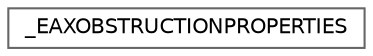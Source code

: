 digraph "Graphical Class Hierarchy"
{
 // LATEX_PDF_SIZE
  bgcolor="transparent";
  edge [fontname=Helvetica,fontsize=10,labelfontname=Helvetica,labelfontsize=10];
  node [fontname=Helvetica,fontsize=10,shape=box,height=0.2,width=0.4];
  rankdir="LR";
  Node0 [id="Node000000",label="_EAXOBSTRUCTIONPROPERTIES",height=0.2,width=0.4,color="grey40", fillcolor="white", style="filled",URL="$struct___e_a_x_o_b_s_t_r_u_c_t_i_o_n_p_r_o_p_e_r_t_i_e_s.html",tooltip=" "];
}
